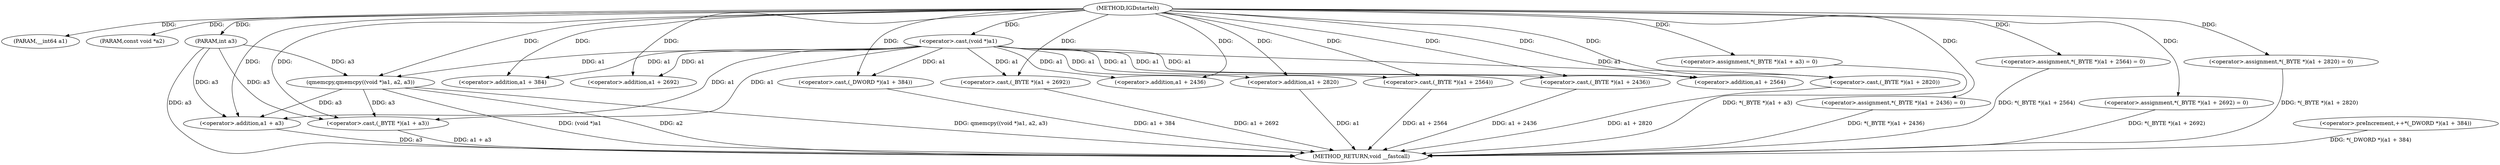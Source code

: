 digraph IGDstartelt {  
"1000101" [label = "(METHOD,IGDstartelt)" ]
"1000160" [label = "(METHOD_RETURN,void __fastcall)" ]
"1000102" [label = "(PARAM,__int64 a1)" ]
"1000103" [label = "(PARAM,const void *a2)" ]
"1000104" [label = "(PARAM,int a3)" ]
"1000106" [label = "(qmemcpy,qmemcpy((void *)a1, a2, a3))" ]
"1000107" [label = "(<operator>.cast,(void *)a1)" ]
"1000112" [label = "(<operator>.assignment,*(_BYTE *)(a1 + a3) = 0)" ]
"1000114" [label = "(<operator>.cast,(_BYTE *)(a1 + a3))" ]
"1000116" [label = "(<operator>.addition,a1 + a3)" ]
"1000120" [label = "(<operator>.preIncrement,++*(_DWORD *)(a1 + 384))" ]
"1000122" [label = "(<operator>.cast,(_DWORD *)(a1 + 384))" ]
"1000124" [label = "(<operator>.addition,a1 + 384)" ]
"1000128" [label = "(<operator>.assignment,*(_BYTE *)(a1 + 2436) = 0)" ]
"1000130" [label = "(<operator>.cast,(_BYTE *)(a1 + 2436))" ]
"1000132" [label = "(<operator>.addition,a1 + 2436)" ]
"1000136" [label = "(<operator>.assignment,*(_BYTE *)(a1 + 2564) = 0)" ]
"1000138" [label = "(<operator>.cast,(_BYTE *)(a1 + 2564))" ]
"1000140" [label = "(<operator>.addition,a1 + 2564)" ]
"1000144" [label = "(<operator>.assignment,*(_BYTE *)(a1 + 2692) = 0)" ]
"1000146" [label = "(<operator>.cast,(_BYTE *)(a1 + 2692))" ]
"1000148" [label = "(<operator>.addition,a1 + 2692)" ]
"1000152" [label = "(<operator>.assignment,*(_BYTE *)(a1 + 2820) = 0)" ]
"1000154" [label = "(<operator>.cast,(_BYTE *)(a1 + 2820))" ]
"1000156" [label = "(<operator>.addition,a1 + 2820)" ]
  "1000122" -> "1000160"  [ label = "DDG: a1 + 384"] 
  "1000156" -> "1000160"  [ label = "DDG: a1"] 
  "1000146" -> "1000160"  [ label = "DDG: a1 + 2692"] 
  "1000114" -> "1000160"  [ label = "DDG: a1 + a3"] 
  "1000104" -> "1000160"  [ label = "DDG: a3"] 
  "1000154" -> "1000160"  [ label = "DDG: a1 + 2820"] 
  "1000106" -> "1000160"  [ label = "DDG: (void *)a1"] 
  "1000112" -> "1000160"  [ label = "DDG: *(_BYTE *)(a1 + a3)"] 
  "1000116" -> "1000160"  [ label = "DDG: a3"] 
  "1000120" -> "1000160"  [ label = "DDG: *(_DWORD *)(a1 + 384)"] 
  "1000136" -> "1000160"  [ label = "DDG: *(_BYTE *)(a1 + 2564)"] 
  "1000152" -> "1000160"  [ label = "DDG: *(_BYTE *)(a1 + 2820)"] 
  "1000106" -> "1000160"  [ label = "DDG: a2"] 
  "1000138" -> "1000160"  [ label = "DDG: a1 + 2564"] 
  "1000144" -> "1000160"  [ label = "DDG: *(_BYTE *)(a1 + 2692)"] 
  "1000128" -> "1000160"  [ label = "DDG: *(_BYTE *)(a1 + 2436)"] 
  "1000106" -> "1000160"  [ label = "DDG: qmemcpy((void *)a1, a2, a3)"] 
  "1000130" -> "1000160"  [ label = "DDG: a1 + 2436"] 
  "1000101" -> "1000102"  [ label = "DDG: "] 
  "1000101" -> "1000103"  [ label = "DDG: "] 
  "1000101" -> "1000104"  [ label = "DDG: "] 
  "1000107" -> "1000106"  [ label = "DDG: a1"] 
  "1000101" -> "1000107"  [ label = "DDG: "] 
  "1000101" -> "1000106"  [ label = "DDG: "] 
  "1000104" -> "1000106"  [ label = "DDG: a3"] 
  "1000101" -> "1000112"  [ label = "DDG: "] 
  "1000107" -> "1000114"  [ label = "DDG: a1"] 
  "1000101" -> "1000114"  [ label = "DDG: "] 
  "1000106" -> "1000114"  [ label = "DDG: a3"] 
  "1000104" -> "1000114"  [ label = "DDG: a3"] 
  "1000107" -> "1000116"  [ label = "DDG: a1"] 
  "1000101" -> "1000116"  [ label = "DDG: "] 
  "1000106" -> "1000116"  [ label = "DDG: a3"] 
  "1000104" -> "1000116"  [ label = "DDG: a3"] 
  "1000101" -> "1000122"  [ label = "DDG: "] 
  "1000107" -> "1000122"  [ label = "DDG: a1"] 
  "1000101" -> "1000124"  [ label = "DDG: "] 
  "1000107" -> "1000124"  [ label = "DDG: a1"] 
  "1000101" -> "1000128"  [ label = "DDG: "] 
  "1000101" -> "1000130"  [ label = "DDG: "] 
  "1000107" -> "1000130"  [ label = "DDG: a1"] 
  "1000101" -> "1000132"  [ label = "DDG: "] 
  "1000107" -> "1000132"  [ label = "DDG: a1"] 
  "1000101" -> "1000136"  [ label = "DDG: "] 
  "1000101" -> "1000138"  [ label = "DDG: "] 
  "1000107" -> "1000138"  [ label = "DDG: a1"] 
  "1000101" -> "1000140"  [ label = "DDG: "] 
  "1000107" -> "1000140"  [ label = "DDG: a1"] 
  "1000101" -> "1000144"  [ label = "DDG: "] 
  "1000101" -> "1000146"  [ label = "DDG: "] 
  "1000107" -> "1000146"  [ label = "DDG: a1"] 
  "1000101" -> "1000148"  [ label = "DDG: "] 
  "1000107" -> "1000148"  [ label = "DDG: a1"] 
  "1000101" -> "1000152"  [ label = "DDG: "] 
  "1000101" -> "1000154"  [ label = "DDG: "] 
  "1000107" -> "1000154"  [ label = "DDG: a1"] 
  "1000101" -> "1000156"  [ label = "DDG: "] 
  "1000107" -> "1000156"  [ label = "DDG: a1"] 
}

